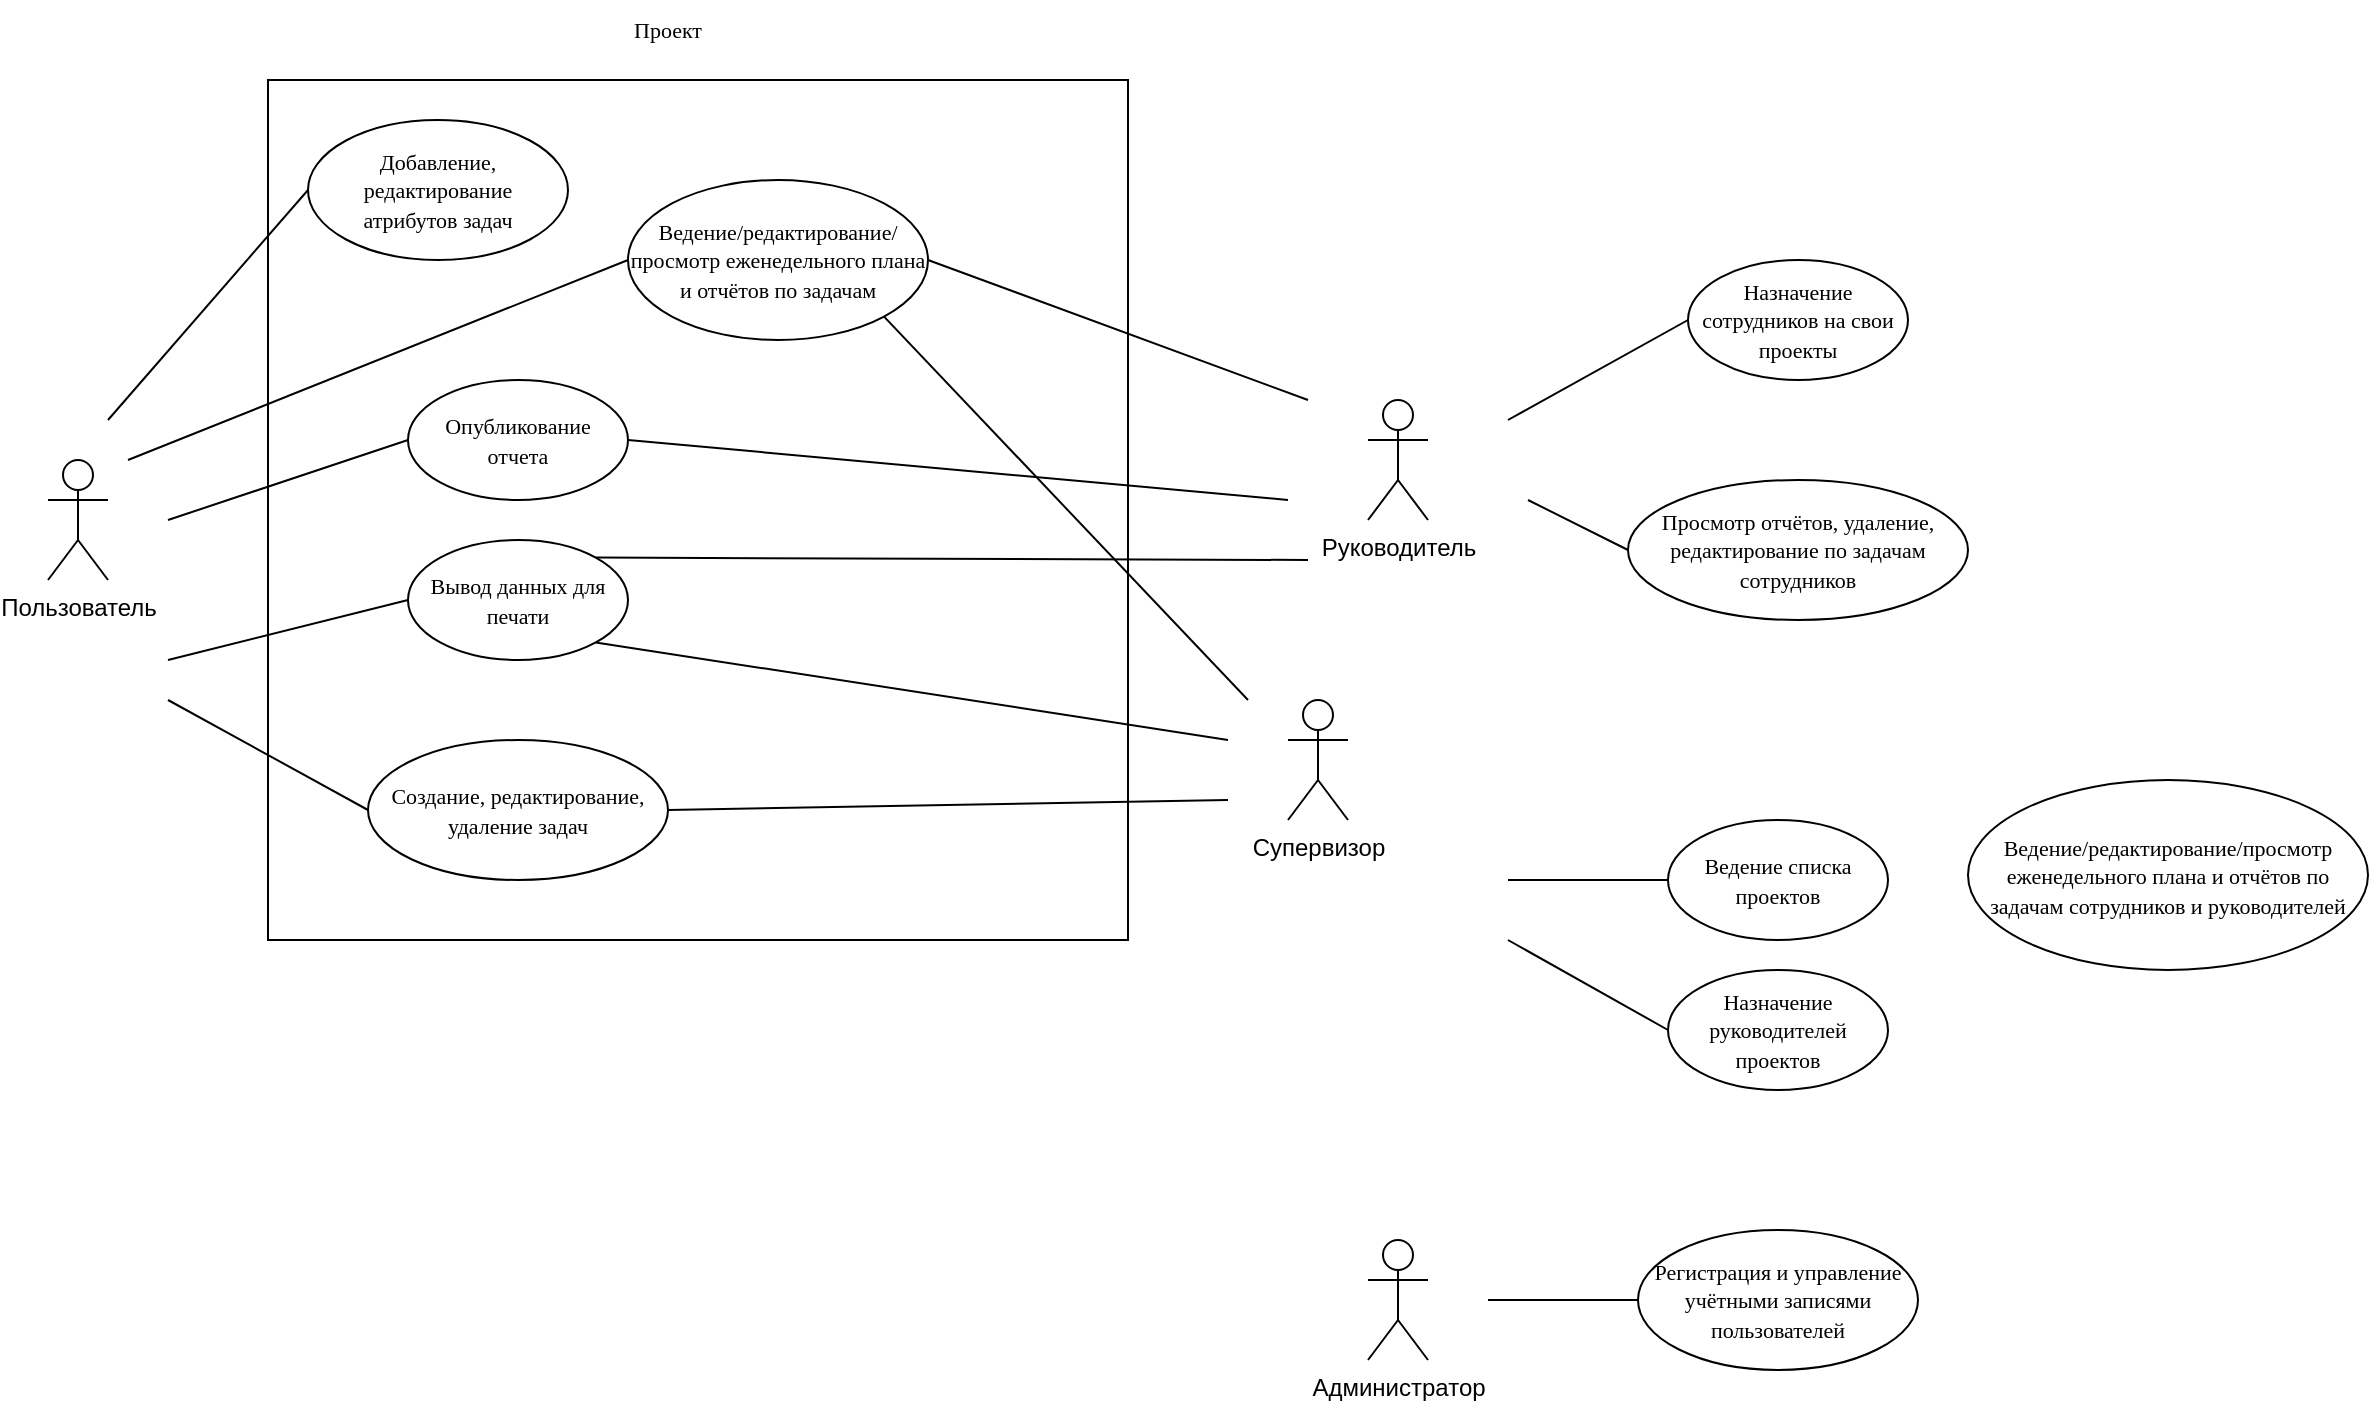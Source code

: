 <mxfile version="24.8.3">
  <diagram name="Страница — 1" id="Stm2O1FEzZV1ULGEjA5S">
    <mxGraphModel dx="794" dy="721" grid="1" gridSize="10" guides="1" tooltips="1" connect="1" arrows="1" fold="1" page="1" pageScale="1" pageWidth="1654" pageHeight="1169" math="0" shadow="0">
      <root>
        <mxCell id="0" />
        <mxCell id="1" parent="0" />
        <mxCell id="Whp4S6Blv64zcGF4WcE9-50" value="" style="whiteSpace=wrap;html=1;aspect=fixed;imageAspect=0;recursiveResize=1;resizeHeight=0;resizeWidth=0;resizable=1;fixedWidth=0;" parent="1" vertex="1">
          <mxGeometry x="180" y="110" width="430" height="430" as="geometry" />
        </mxCell>
        <mxCell id="Whp4S6Blv64zcGF4WcE9-1" value="Пользователь" style="shape=umlActor;verticalLabelPosition=bottom;verticalAlign=top;html=1;" parent="1" vertex="1">
          <mxGeometry x="70" y="300" width="30" height="60" as="geometry" />
        </mxCell>
        <mxCell id="Whp4S6Blv64zcGF4WcE9-2" value="Администратор" style="shape=umlActor;verticalLabelPosition=bottom;verticalAlign=top;html=1;" parent="1" vertex="1">
          <mxGeometry x="730" y="690" width="30" height="60" as="geometry" />
        </mxCell>
        <mxCell id="Whp4S6Blv64zcGF4WcE9-3" value="Супервизор" style="shape=umlActor;verticalLabelPosition=bottom;verticalAlign=top;html=1;" parent="1" vertex="1">
          <mxGeometry x="690" y="420" width="30" height="60" as="geometry" />
        </mxCell>
        <mxCell id="Whp4S6Blv64zcGF4WcE9-4" value="Руководитель" style="shape=umlActor;verticalLabelPosition=bottom;verticalAlign=top;html=1;" parent="1" vertex="1">
          <mxGeometry x="730" y="270" width="30" height="60" as="geometry" />
        </mxCell>
        <mxCell id="Whp4S6Blv64zcGF4WcE9-7" value="&lt;font face=&quot;Times New Roman&quot;&gt;&lt;span style=&quot;font-size: 11px;&quot;&gt;Ведение/редактирование/просмотр еженедельного плана и отчётов по задачам&lt;/span&gt;&lt;/font&gt;" style="ellipse;whiteSpace=wrap;html=1;" parent="1" vertex="1">
          <mxGeometry x="360" y="160" width="150" height="80" as="geometry" />
        </mxCell>
        <mxCell id="Whp4S6Blv64zcGF4WcE9-8" value="&lt;font face=&quot;Times New Roman&quot;&gt;&lt;span style=&quot;font-size: 11px;&quot;&gt;Добавление, редактирование&lt;/span&gt;&lt;/font&gt;&lt;div&gt;&lt;font face=&quot;Times New Roman&quot;&gt;&lt;span style=&quot;font-size: 11px;&quot;&gt;атрибутов задач&lt;/span&gt;&lt;/font&gt;&lt;/div&gt;" style="ellipse;whiteSpace=wrap;html=1;" parent="1" vertex="1">
          <mxGeometry x="200" y="130" width="130" height="70" as="geometry" />
        </mxCell>
        <mxCell id="Whp4S6Blv64zcGF4WcE9-10" value="&lt;span style=&quot;font-family: &amp;quot;Times New Roman&amp;quot;; font-size: 11px;&quot;&gt;Вывод данных для печати&lt;/span&gt;" style="ellipse;whiteSpace=wrap;html=1;" parent="1" vertex="1">
          <mxGeometry x="250" y="340" width="110" height="60" as="geometry" />
        </mxCell>
        <mxCell id="Whp4S6Blv64zcGF4WcE9-11" value="&lt;font face=&quot;Times New Roman&quot;&gt;&lt;span style=&quot;font-size: 11px;&quot;&gt;Опубликование&lt;/span&gt;&lt;/font&gt;&lt;div&gt;&lt;font face=&quot;Times New Roman&quot;&gt;&lt;span style=&quot;font-size: 11px;&quot;&gt;отчета&lt;/span&gt;&lt;/font&gt;&lt;/div&gt;" style="ellipse;whiteSpace=wrap;html=1;" parent="1" vertex="1">
          <mxGeometry x="250" y="260" width="110" height="60" as="geometry" />
        </mxCell>
        <mxCell id="Whp4S6Blv64zcGF4WcE9-13" value="&lt;font face=&quot;Times New Roman&quot;&gt;&lt;span style=&quot;font-size: 11px;&quot;&gt;Создание, редактирование, удаление задач&lt;/span&gt;&lt;/font&gt;" style="ellipse;whiteSpace=wrap;html=1;" parent="1" vertex="1">
          <mxGeometry x="230" y="440" width="150" height="70" as="geometry" />
        </mxCell>
        <mxCell id="Whp4S6Blv64zcGF4WcE9-15" value="&lt;font face=&quot;Times New Roman&quot;&gt;&lt;span style=&quot;font-size: 11px;&quot;&gt;Назначение сотрудников на свои проекты&lt;/span&gt;&lt;/font&gt;" style="ellipse;whiteSpace=wrap;html=1;" parent="1" vertex="1">
          <mxGeometry x="890" y="200" width="110" height="60" as="geometry" />
        </mxCell>
        <mxCell id="Whp4S6Blv64zcGF4WcE9-16" value="&lt;font face=&quot;Times New Roman&quot;&gt;&lt;span style=&quot;font-size: 11px;&quot;&gt;Просмотр отчётов, удаление, редактирование по задачам сотрудников&lt;/span&gt;&lt;/font&gt;" style="ellipse;whiteSpace=wrap;html=1;" parent="1" vertex="1">
          <mxGeometry x="860" y="310" width="170" height="70" as="geometry" />
        </mxCell>
        <mxCell id="Whp4S6Blv64zcGF4WcE9-17" value="" style="endArrow=none;html=1;rounded=0;entryX=0;entryY=0.5;entryDx=0;entryDy=0;" parent="1" target="Whp4S6Blv64zcGF4WcE9-7" edge="1">
          <mxGeometry width="50" height="50" relative="1" as="geometry">
            <mxPoint x="110" y="300" as="sourcePoint" />
            <mxPoint x="390" y="330" as="targetPoint" />
          </mxGeometry>
        </mxCell>
        <mxCell id="Whp4S6Blv64zcGF4WcE9-18" value="" style="endArrow=none;html=1;rounded=0;entryX=0;entryY=0.5;entryDx=0;entryDy=0;" parent="1" target="Whp4S6Blv64zcGF4WcE9-8" edge="1">
          <mxGeometry width="50" height="50" relative="1" as="geometry">
            <mxPoint x="100" y="280" as="sourcePoint" />
            <mxPoint x="390" y="330" as="targetPoint" />
          </mxGeometry>
        </mxCell>
        <mxCell id="Whp4S6Blv64zcGF4WcE9-19" value="" style="endArrow=none;html=1;rounded=0;entryX=0;entryY=0.5;entryDx=0;entryDy=0;" parent="1" target="Whp4S6Blv64zcGF4WcE9-13" edge="1">
          <mxGeometry width="50" height="50" relative="1" as="geometry">
            <mxPoint x="130" y="420" as="sourcePoint" />
            <mxPoint x="210" y="450" as="targetPoint" />
          </mxGeometry>
        </mxCell>
        <mxCell id="Whp4S6Blv64zcGF4WcE9-20" value="" style="endArrow=none;html=1;rounded=0;exitX=0;exitY=0.5;exitDx=0;exitDy=0;" parent="1" source="Whp4S6Blv64zcGF4WcE9-10" edge="1">
          <mxGeometry width="50" height="50" relative="1" as="geometry">
            <mxPoint x="340" y="380" as="sourcePoint" />
            <mxPoint x="130" y="400" as="targetPoint" />
          </mxGeometry>
        </mxCell>
        <mxCell id="Whp4S6Blv64zcGF4WcE9-21" value="" style="endArrow=none;html=1;rounded=0;exitX=0;exitY=0.5;exitDx=0;exitDy=0;" parent="1" source="Whp4S6Blv64zcGF4WcE9-11" edge="1">
          <mxGeometry width="50" height="50" relative="1" as="geometry">
            <mxPoint x="340" y="380" as="sourcePoint" />
            <mxPoint x="130" y="330" as="targetPoint" />
          </mxGeometry>
        </mxCell>
        <mxCell id="Whp4S6Blv64zcGF4WcE9-27" value="" style="endArrow=none;html=1;rounded=0;exitX=0;exitY=0.5;exitDx=0;exitDy=0;" parent="1" source="Whp4S6Blv64zcGF4WcE9-15" edge="1">
          <mxGeometry width="50" height="50" relative="1" as="geometry">
            <mxPoint x="540" y="380" as="sourcePoint" />
            <mxPoint x="800" y="280" as="targetPoint" />
          </mxGeometry>
        </mxCell>
        <mxCell id="Whp4S6Blv64zcGF4WcE9-28" value="" style="endArrow=none;html=1;rounded=0;exitX=0;exitY=0.5;exitDx=0;exitDy=0;" parent="1" source="Whp4S6Blv64zcGF4WcE9-16" edge="1">
          <mxGeometry width="50" height="50" relative="1" as="geometry">
            <mxPoint x="540" y="380" as="sourcePoint" />
            <mxPoint x="810" y="320" as="targetPoint" />
          </mxGeometry>
        </mxCell>
        <mxCell id="Whp4S6Blv64zcGF4WcE9-31" value="&lt;font face=&quot;Times New Roman&quot;&gt;&lt;span style=&quot;font-size: 11px;&quot;&gt;Ведение/редактирование/просмотр еженедельного плана и отчётов по задачам сотрудников и руководителей&lt;/span&gt;&lt;/font&gt;" style="ellipse;whiteSpace=wrap;html=1;" parent="1" vertex="1">
          <mxGeometry x="1030" y="460" width="200" height="95" as="geometry" />
        </mxCell>
        <mxCell id="Whp4S6Blv64zcGF4WcE9-32" value="&lt;font face=&quot;Times New Roman&quot;&gt;&lt;span style=&quot;font-size: 11px;&quot;&gt;Ведение списка проектов&lt;/span&gt;&lt;/font&gt;" style="ellipse;whiteSpace=wrap;html=1;" parent="1" vertex="1">
          <mxGeometry x="880" y="480" width="110" height="60" as="geometry" />
        </mxCell>
        <mxCell id="Whp4S6Blv64zcGF4WcE9-33" value="&lt;font face=&quot;Times New Roman&quot;&gt;&lt;span style=&quot;font-size: 11px;&quot;&gt;Назначение руководителей проектов&lt;/span&gt;&lt;/font&gt;" style="ellipse;whiteSpace=wrap;html=1;" parent="1" vertex="1">
          <mxGeometry x="880" y="555" width="110" height="60" as="geometry" />
        </mxCell>
        <mxCell id="Whp4S6Blv64zcGF4WcE9-35" value="&lt;font face=&quot;Times New Roman&quot;&gt;&lt;span style=&quot;font-size: 11px;&quot;&gt;Регистрация и управление учётными записями пользователей&lt;/span&gt;&lt;/font&gt;" style="ellipse;whiteSpace=wrap;html=1;" parent="1" vertex="1">
          <mxGeometry x="865" y="685" width="140" height="70" as="geometry" />
        </mxCell>
        <mxCell id="Whp4S6Blv64zcGF4WcE9-37" value="" style="endArrow=none;html=1;rounded=0;exitX=0;exitY=0.5;exitDx=0;exitDy=0;" parent="1" source="Whp4S6Blv64zcGF4WcE9-32" edge="1">
          <mxGeometry width="50" height="50" relative="1" as="geometry">
            <mxPoint x="440" y="610" as="sourcePoint" />
            <mxPoint x="800" y="510" as="targetPoint" />
          </mxGeometry>
        </mxCell>
        <mxCell id="Whp4S6Blv64zcGF4WcE9-38" value="" style="endArrow=none;html=1;rounded=0;entryX=0;entryY=0.5;entryDx=0;entryDy=0;" parent="1" target="Whp4S6Blv64zcGF4WcE9-33" edge="1">
          <mxGeometry width="50" height="50" relative="1" as="geometry">
            <mxPoint x="800" y="540" as="sourcePoint" />
            <mxPoint x="490" y="560" as="targetPoint" />
          </mxGeometry>
        </mxCell>
        <mxCell id="Whp4S6Blv64zcGF4WcE9-40" value="" style="endArrow=none;html=1;rounded=0;entryX=1;entryY=0.5;entryDx=0;entryDy=0;" parent="1" target="Whp4S6Blv64zcGF4WcE9-7" edge="1">
          <mxGeometry width="50" height="50" relative="1" as="geometry">
            <mxPoint x="700" y="270" as="sourcePoint" />
            <mxPoint x="630" y="360" as="targetPoint" />
          </mxGeometry>
        </mxCell>
        <mxCell id="Whp4S6Blv64zcGF4WcE9-43" value="" style="endArrow=none;html=1;rounded=0;exitX=1;exitY=0.5;exitDx=0;exitDy=0;" parent="1" source="Whp4S6Blv64zcGF4WcE9-11" edge="1">
          <mxGeometry width="50" height="50" relative="1" as="geometry">
            <mxPoint x="510" y="510" as="sourcePoint" />
            <mxPoint x="690" y="320" as="targetPoint" />
          </mxGeometry>
        </mxCell>
        <mxCell id="Whp4S6Blv64zcGF4WcE9-44" value="" style="endArrow=none;html=1;rounded=0;exitX=1;exitY=0;exitDx=0;exitDy=0;" parent="1" source="Whp4S6Blv64zcGF4WcE9-10" edge="1">
          <mxGeometry width="50" height="50" relative="1" as="geometry">
            <mxPoint x="500" y="510" as="sourcePoint" />
            <mxPoint x="700" y="350" as="targetPoint" />
          </mxGeometry>
        </mxCell>
        <mxCell id="Whp4S6Blv64zcGF4WcE9-45" value="" style="endArrow=none;html=1;rounded=0;exitX=0;exitY=0.5;exitDx=0;exitDy=0;" parent="1" source="Whp4S6Blv64zcGF4WcE9-35" edge="1">
          <mxGeometry width="50" height="50" relative="1" as="geometry">
            <mxPoint x="460" y="610" as="sourcePoint" />
            <mxPoint x="790" y="720" as="targetPoint" />
          </mxGeometry>
        </mxCell>
        <mxCell id="Whp4S6Blv64zcGF4WcE9-48" value="" style="endArrow=none;html=1;rounded=0;entryX=1;entryY=0.5;entryDx=0;entryDy=0;" parent="1" target="Whp4S6Blv64zcGF4WcE9-13" edge="1">
          <mxGeometry width="50" height="50" relative="1" as="geometry">
            <mxPoint x="660" y="470" as="sourcePoint" />
            <mxPoint x="450" y="560" as="targetPoint" />
          </mxGeometry>
        </mxCell>
        <mxCell id="Whp4S6Blv64zcGF4WcE9-51" value="&lt;font style=&quot;font-size: 11px;&quot; face=&quot;Times New Roman&quot;&gt;Проект&lt;/font&gt;" style="text;html=1;align=center;verticalAlign=middle;whiteSpace=wrap;rounded=0;" parent="1" vertex="1">
          <mxGeometry x="350" y="70" width="60" height="30" as="geometry" />
        </mxCell>
        <mxCell id="k44SNHRw_FjIvC_OdpYm-2" value="" style="endArrow=none;html=1;rounded=0;entryX=1;entryY=1;entryDx=0;entryDy=0;" edge="1" parent="1" target="Whp4S6Blv64zcGF4WcE9-10">
          <mxGeometry width="50" height="50" relative="1" as="geometry">
            <mxPoint x="660" y="440" as="sourcePoint" />
            <mxPoint x="430" y="350" as="targetPoint" />
          </mxGeometry>
        </mxCell>
        <mxCell id="k44SNHRw_FjIvC_OdpYm-3" value="" style="endArrow=none;html=1;rounded=0;exitX=1;exitY=1;exitDx=0;exitDy=0;" edge="1" parent="1" source="Whp4S6Blv64zcGF4WcE9-7">
          <mxGeometry width="50" height="50" relative="1" as="geometry">
            <mxPoint x="570" y="500" as="sourcePoint" />
            <mxPoint x="670" y="420" as="targetPoint" />
          </mxGeometry>
        </mxCell>
      </root>
    </mxGraphModel>
  </diagram>
</mxfile>
